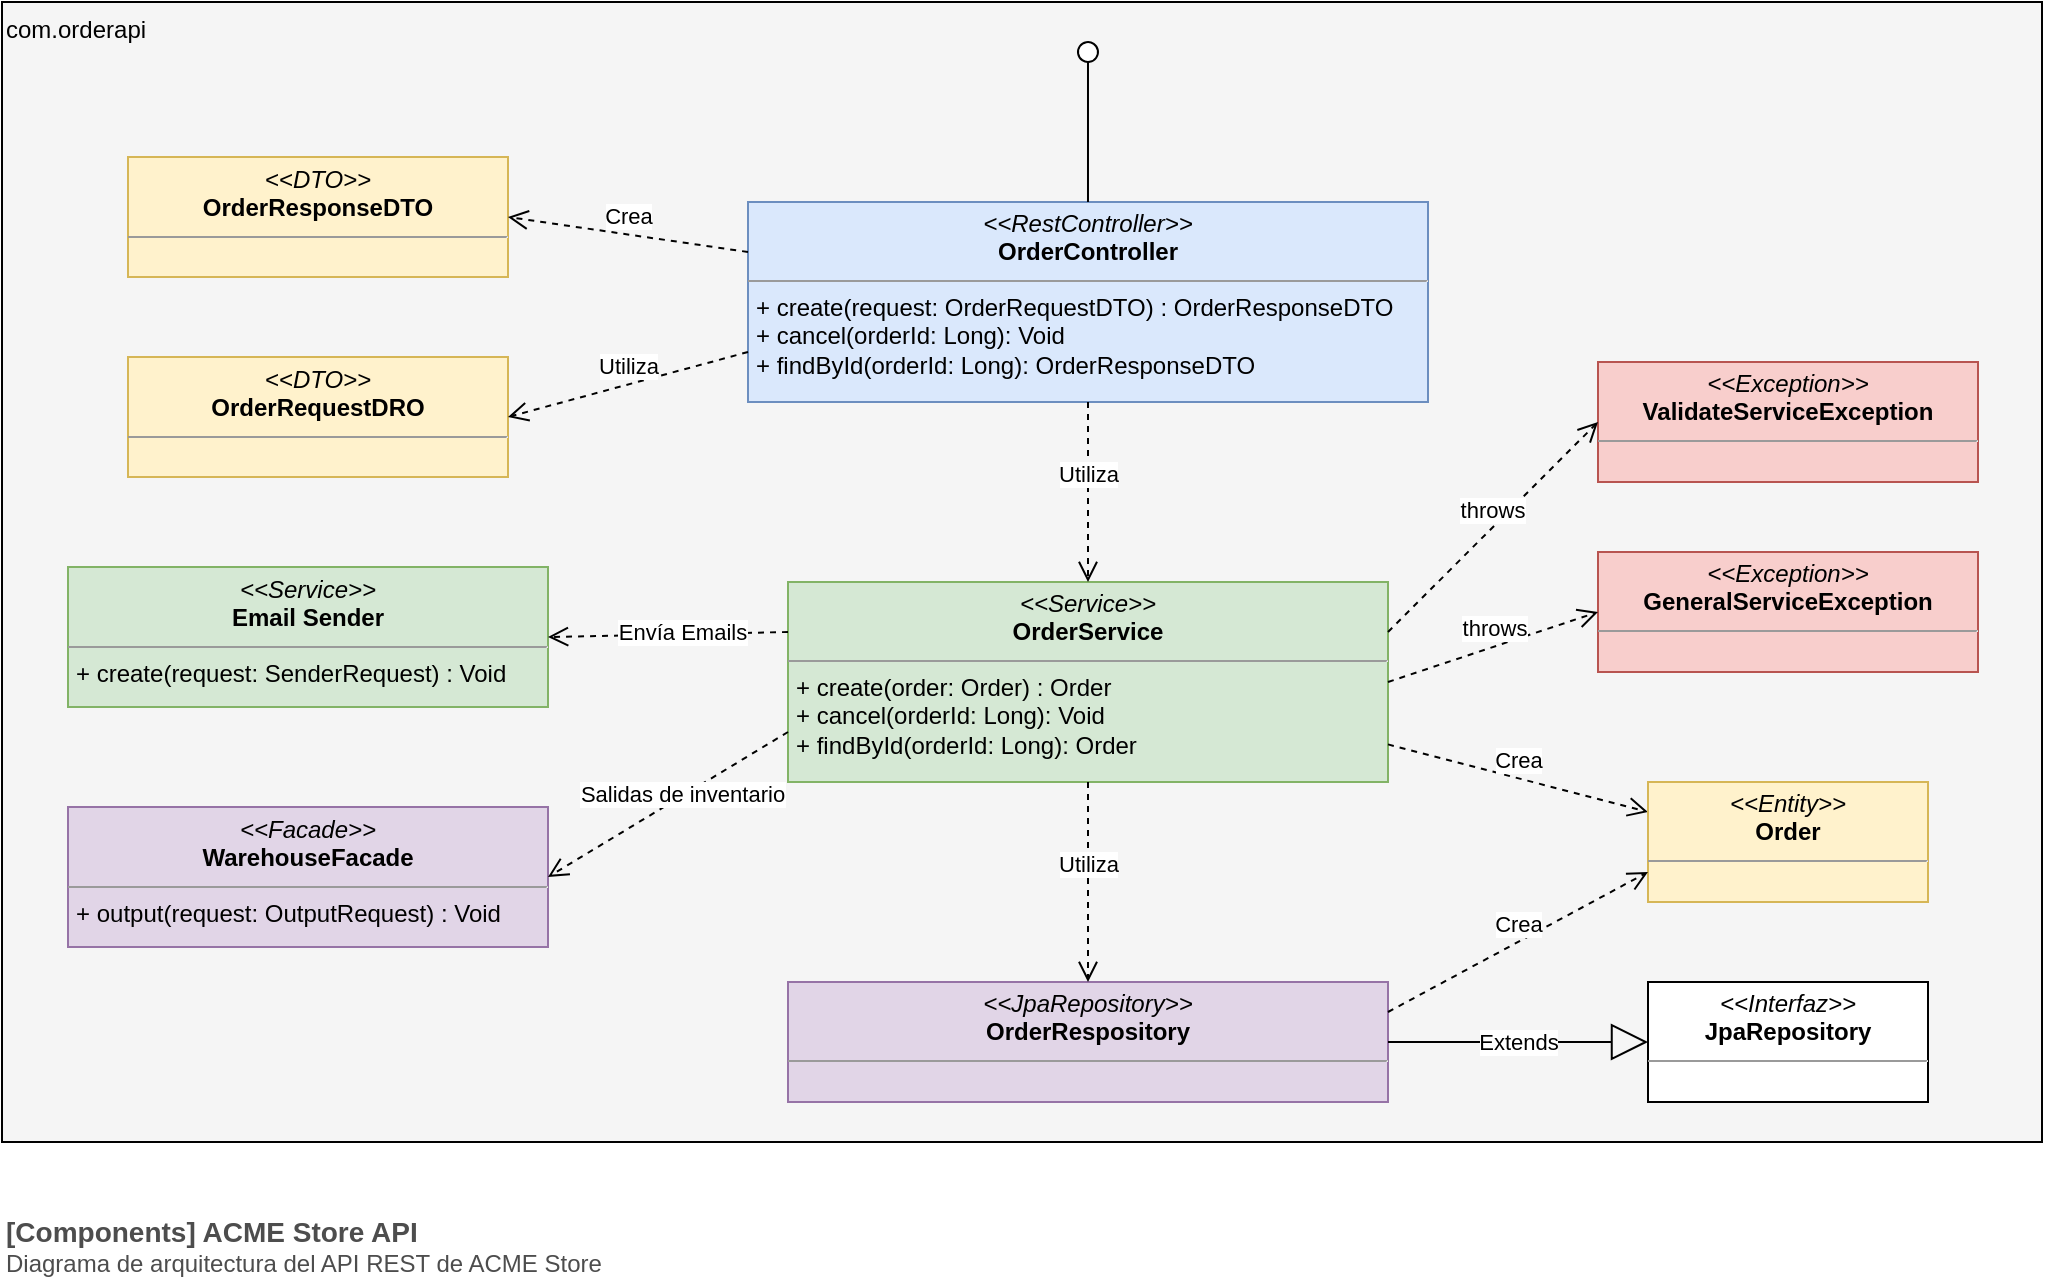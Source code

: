 <mxfile version="14.5.1" type="device"><diagram id="Dm6-c0FhstBRY-bzLGZH" name="clases"><mxGraphModel dx="3103" dy="2243" grid="1" gridSize="10" guides="1" tooltips="1" connect="1" arrows="1" fold="1" page="1" pageScale="1" pageWidth="1100" pageHeight="850" math="0" shadow="0"><root><mxCell id="0"/><mxCell id="1" parent="0"/><mxCell id="ZICd1q9MJTyVrwy9iEP0-1" value="com.orderapi" style="html=1;dropTarget=0;fontFamily=Helvetica;fontSize=12;fontColor=#000000;align=left;strokeColor=#000000;fillColor=#f5f5f5;verticalAlign=top;" vertex="1" parent="1"><mxGeometry x="40" y="50" width="1020" height="570" as="geometry"/></mxCell><mxCell id="ZICd1q9MJTyVrwy9iEP0-2" value="&lt;p style=&quot;margin: 0px ; margin-top: 4px ; text-align: center&quot;&gt;&lt;i&gt;&amp;lt;&amp;lt;RestController&amp;gt;&amp;gt;&lt;/i&gt;&lt;br&gt;&lt;b&gt;OrderController&lt;/b&gt;&lt;/p&gt;&lt;hr size=&quot;1&quot;&gt;&lt;p style=&quot;margin: 0px ; margin-left: 4px&quot;&gt;&lt;/p&gt;&lt;p style=&quot;margin: 0px ; margin-left: 4px&quot;&gt;+ create(request: OrderRequestDTO) : OrderResponseDTO&lt;/p&gt;&lt;p style=&quot;margin: 0px ; margin-left: 4px&quot;&gt;+ cancel(orderId: Long): Void&lt;/p&gt;&lt;p style=&quot;margin: 0px ; margin-left: 4px&quot;&gt;+ findById(orderId: Long): OrderResponseDTO&lt;/p&gt;" style="verticalAlign=top;align=left;overflow=fill;fontSize=12;fontFamily=Helvetica;html=1;fillColor=#dae8fc;strokeColor=#6c8ebf;" vertex="1" parent="1"><mxGeometry x="413" y="150" width="340" height="100" as="geometry"/></mxCell><mxCell id="ZICd1q9MJTyVrwy9iEP0-3" value="&lt;p style=&quot;margin: 0px ; margin-top: 4px ; text-align: center&quot;&gt;&lt;i&gt;&amp;lt;&amp;lt;Service&amp;gt;&amp;gt;&lt;/i&gt;&lt;br&gt;&lt;b&gt;OrderService&lt;/b&gt;&lt;/p&gt;&lt;hr size=&quot;1&quot;&gt;&lt;p style=&quot;margin: 0px ; margin-left: 4px&quot;&gt;&lt;/p&gt;&lt;p style=&quot;margin: 0px ; margin-left: 4px&quot;&gt;+ create(order: Order) : Order&lt;/p&gt;&lt;p style=&quot;margin: 0px ; margin-left: 4px&quot;&gt;+ cancel(orderId: Long): Void&lt;/p&gt;&lt;p style=&quot;margin: 0px ; margin-left: 4px&quot;&gt;+ findById(orderId: Long): Order&lt;/p&gt;" style="verticalAlign=top;align=left;overflow=fill;fontSize=12;fontFamily=Helvetica;html=1;fillColor=#d5e8d4;strokeColor=#82b366;" vertex="1" parent="1"><mxGeometry x="433" y="340" width="300" height="100" as="geometry"/></mxCell><object label="Utiliza" id="ZICd1q9MJTyVrwy9iEP0-4"><mxCell style="html=1;verticalAlign=bottom;endArrow=open;dashed=1;endSize=8;shadow=0;exitX=0.5;exitY=1;exitDx=0;exitDy=0;entryX=0.5;entryY=0;entryDx=0;entryDy=0;" edge="1" parent="1" source="ZICd1q9MJTyVrwy9iEP0-2" target="ZICd1q9MJTyVrwy9iEP0-3"><mxGeometry relative="1" as="geometry"><mxPoint x="673" y="370" as="sourcePoint"/><mxPoint x="593" y="370" as="targetPoint"/></mxGeometry></mxCell></object><object label="Crea" id="ZICd1q9MJTyVrwy9iEP0-5"><mxCell style="html=1;verticalAlign=bottom;endArrow=open;dashed=1;endSize=8;shadow=0;exitX=1;exitY=0.812;exitDx=0;exitDy=0;entryX=0;entryY=0.25;entryDx=0;entryDy=0;exitPerimeter=0;" edge="1" parent="1" source="ZICd1q9MJTyVrwy9iEP0-3" target="ZICd1q9MJTyVrwy9iEP0-6"><mxGeometry relative="1" as="geometry"><mxPoint x="593" y="260" as="sourcePoint"/><mxPoint x="323" y="490" as="targetPoint"/></mxGeometry></mxCell></object><mxCell id="ZICd1q9MJTyVrwy9iEP0-6" value="&lt;p style=&quot;margin: 0px ; margin-top: 4px ; text-align: center&quot;&gt;&lt;i&gt;&amp;lt;&amp;lt;Entity&amp;gt;&amp;gt;&lt;/i&gt;&lt;br&gt;&lt;b&gt;Order&lt;/b&gt;&lt;/p&gt;&lt;hr size=&quot;1&quot;&gt;&lt;p style=&quot;margin: 0px ; margin-left: 4px&quot;&gt;&lt;br&gt;&lt;/p&gt;" style="verticalAlign=top;align=left;overflow=fill;fontSize=12;fontFamily=Helvetica;html=1;fillColor=#fff2cc;strokeColor=#d6b656;" vertex="1" parent="1"><mxGeometry x="863" y="440" width="140" height="60" as="geometry"/></mxCell><mxCell id="ZICd1q9MJTyVrwy9iEP0-7" value="&lt;p style=&quot;margin: 0px ; margin-top: 4px ; text-align: center&quot;&gt;&lt;i&gt;&amp;lt;&amp;lt;DTO&amp;gt;&amp;gt;&lt;/i&gt;&lt;br&gt;&lt;b&gt;OrderRequestDRO&lt;/b&gt;&lt;/p&gt;&lt;hr size=&quot;1&quot;&gt;&lt;p style=&quot;margin: 0px ; margin-left: 4px&quot;&gt;&lt;br&gt;&lt;/p&gt;" style="verticalAlign=top;align=left;overflow=fill;fontSize=12;fontFamily=Helvetica;html=1;fillColor=#fff2cc;strokeColor=#d6b656;" vertex="1" parent="1"><mxGeometry x="103" y="227.5" width="190" height="60" as="geometry"/></mxCell><object label="Utiliza" id="ZICd1q9MJTyVrwy9iEP0-8"><mxCell style="html=1;verticalAlign=bottom;endArrow=open;dashed=1;endSize=8;shadow=0;exitX=0;exitY=0.75;exitDx=0;exitDy=0;entryX=1;entryY=0.5;entryDx=0;entryDy=0;" edge="1" parent="1" source="ZICd1q9MJTyVrwy9iEP0-2" target="ZICd1q9MJTyVrwy9iEP0-7"><mxGeometry relative="1" as="geometry"><mxPoint x="593" y="260" as="sourcePoint"/><mxPoint x="593" y="350" as="targetPoint"/></mxGeometry></mxCell></object><mxCell id="ZICd1q9MJTyVrwy9iEP0-9" value="&lt;p style=&quot;margin: 0px ; margin-top: 4px ; text-align: center&quot;&gt;&lt;i&gt;&amp;lt;&amp;lt;DTO&amp;gt;&amp;gt;&lt;/i&gt;&lt;br&gt;&lt;b&gt;OrderResponseDTO&lt;/b&gt;&lt;/p&gt;&lt;hr size=&quot;1&quot;&gt;&lt;p style=&quot;margin: 0px ; margin-left: 4px&quot;&gt;&lt;br&gt;&lt;/p&gt;" style="verticalAlign=top;align=left;overflow=fill;fontSize=12;fontFamily=Helvetica;html=1;fillColor=#fff2cc;strokeColor=#d6b656;" vertex="1" parent="1"><mxGeometry x="103" y="127.5" width="190" height="60" as="geometry"/></mxCell><object label="Crea" id="ZICd1q9MJTyVrwy9iEP0-10"><mxCell style="html=1;verticalAlign=bottom;endArrow=open;dashed=1;endSize=8;shadow=0;exitX=0;exitY=0.25;exitDx=0;exitDy=0;entryX=1;entryY=0.5;entryDx=0;entryDy=0;" edge="1" parent="1" source="ZICd1q9MJTyVrwy9iEP0-2" target="ZICd1q9MJTyVrwy9iEP0-9"><mxGeometry relative="1" as="geometry"><mxPoint x="423.0" y="235" as="sourcePoint"/><mxPoint x="253.0" y="280" as="targetPoint"/></mxGeometry></mxCell></object><mxCell id="ZICd1q9MJTyVrwy9iEP0-11" value="&lt;p style=&quot;margin: 0px ; margin-top: 4px ; text-align: center&quot;&gt;&lt;i&gt;&amp;lt;&amp;lt;Exception&amp;gt;&amp;gt;&lt;/i&gt;&lt;br&gt;&lt;b&gt;ValidateServiceException&lt;/b&gt;&lt;/p&gt;&lt;hr size=&quot;1&quot;&gt;&lt;p style=&quot;margin: 0px ; margin-left: 4px&quot;&gt;&lt;br&gt;&lt;/p&gt;" style="verticalAlign=top;align=left;overflow=fill;fontSize=12;fontFamily=Helvetica;html=1;fillColor=#f8cecc;strokeColor=#b85450;" vertex="1" parent="1"><mxGeometry x="838" y="230" width="190" height="60" as="geometry"/></mxCell><mxCell id="ZICd1q9MJTyVrwy9iEP0-12" value="&lt;p style=&quot;margin: 0px ; margin-top: 4px ; text-align: center&quot;&gt;&lt;i&gt;&amp;lt;&amp;lt;Exception&amp;gt;&amp;gt;&lt;/i&gt;&lt;br&gt;&lt;b&gt;GeneralServiceException&lt;/b&gt;&lt;/p&gt;&lt;hr size=&quot;1&quot;&gt;&lt;p style=&quot;margin: 0px ; margin-left: 4px&quot;&gt;&lt;br&gt;&lt;/p&gt;" style="verticalAlign=top;align=left;overflow=fill;fontSize=12;fontFamily=Helvetica;html=1;fillColor=#f8cecc;strokeColor=#b85450;" vertex="1" parent="1"><mxGeometry x="838" y="325" width="190" height="60" as="geometry"/></mxCell><object label="throws" id="ZICd1q9MJTyVrwy9iEP0-13"><mxCell style="html=1;verticalAlign=bottom;endArrow=open;dashed=1;endSize=8;shadow=0;exitX=1;exitY=0.5;exitDx=0;exitDy=0;entryX=0;entryY=0.5;entryDx=0;entryDy=0;" edge="1" parent="1" source="ZICd1q9MJTyVrwy9iEP0-3" target="ZICd1q9MJTyVrwy9iEP0-12"><mxGeometry relative="1" as="geometry"><mxPoint x="593" y="260" as="sourcePoint"/><mxPoint x="593" y="350" as="targetPoint"/></mxGeometry></mxCell></object><object label="throws" id="ZICd1q9MJTyVrwy9iEP0-14"><mxCell style="html=1;verticalAlign=bottom;endArrow=open;dashed=1;endSize=8;shadow=0;exitX=1;exitY=0.25;exitDx=0;exitDy=0;entryX=0;entryY=0.5;entryDx=0;entryDy=0;" edge="1" parent="1" source="ZICd1q9MJTyVrwy9iEP0-3" target="ZICd1q9MJTyVrwy9iEP0-11"><mxGeometry relative="1" as="geometry"><mxPoint x="743" y="425" as="sourcePoint"/><mxPoint x="913" y="470" as="targetPoint"/></mxGeometry></mxCell></object><mxCell id="ZICd1q9MJTyVrwy9iEP0-15" value="&lt;p style=&quot;margin: 0px ; margin-top: 4px ; text-align: center&quot;&gt;&lt;i&gt;&amp;lt;&amp;lt;JpaRepository&amp;gt;&amp;gt;&lt;/i&gt;&lt;br&gt;&lt;b&gt;OrderRespository&lt;/b&gt;&lt;/p&gt;&lt;hr size=&quot;1&quot;&gt;&lt;p style=&quot;margin: 0px ; margin-left: 4px&quot;&gt;&lt;/p&gt;&lt;p style=&quot;margin: 0px ; margin-left: 4px&quot;&gt;&lt;br&gt;&lt;/p&gt;" style="verticalAlign=top;align=left;overflow=fill;fontSize=12;fontFamily=Helvetica;html=1;fillColor=#e1d5e7;strokeColor=#9673a6;" vertex="1" parent="1"><mxGeometry x="433" y="540" width="300" height="60" as="geometry"/></mxCell><object label="Utiliza" id="ZICd1q9MJTyVrwy9iEP0-16"><mxCell style="html=1;verticalAlign=bottom;endArrow=open;dashed=1;endSize=8;shadow=0;exitX=0.5;exitY=1;exitDx=0;exitDy=0;" edge="1" parent="1" source="ZICd1q9MJTyVrwy9iEP0-3" target="ZICd1q9MJTyVrwy9iEP0-15"><mxGeometry relative="1" as="geometry"><mxPoint x="593" y="260" as="sourcePoint"/><mxPoint x="593" y="350" as="targetPoint"/></mxGeometry></mxCell></object><object label="Crea" id="ZICd1q9MJTyVrwy9iEP0-17"><mxCell style="html=1;verticalAlign=bottom;endArrow=open;dashed=1;endSize=8;shadow=0;exitX=1;exitY=0.25;exitDx=0;exitDy=0;entryX=0;entryY=0.75;entryDx=0;entryDy=0;" edge="1" parent="1" source="ZICd1q9MJTyVrwy9iEP0-15" target="ZICd1q9MJTyVrwy9iEP0-6"><mxGeometry relative="1" as="geometry"><mxPoint x="518" y="450" as="sourcePoint"/><mxPoint x="308" y="500" as="targetPoint"/></mxGeometry></mxCell></object><mxCell id="ZICd1q9MJTyVrwy9iEP0-18" value="" style="rounded=0;orthogonalLoop=1;jettySize=auto;html=1;endArrow=none;endFill=0;shadow=0;exitX=0.5;exitY=0;exitDx=0;exitDy=0;" edge="1" parent="1" source="ZICd1q9MJTyVrwy9iEP0-2" target="ZICd1q9MJTyVrwy9iEP0-19"><mxGeometry relative="1" as="geometry"><mxPoint x="533" y="35" as="sourcePoint"/></mxGeometry></mxCell><mxCell id="ZICd1q9MJTyVrwy9iEP0-19" value="" style="ellipse;whiteSpace=wrap;html=1;fontFamily=Helvetica;fontSize=12;fontColor=#000000;align=center;strokeColor=#000000;fillColor=#ffffff;points=[];aspect=fixed;resizable=0;rotation=-10;direction=south;" vertex="1" parent="1"><mxGeometry x="578" y="70" width="10" height="10" as="geometry"/></mxCell><mxCell id="ZICd1q9MJTyVrwy9iEP0-20" value="&lt;p style=&quot;margin: 0px ; margin-top: 4px ; text-align: center&quot;&gt;&lt;i&gt;&amp;lt;&amp;lt;Interfaz&amp;gt;&amp;gt;&lt;/i&gt;&lt;br&gt;&lt;b&gt;JpaRepository&lt;/b&gt;&lt;/p&gt;&lt;hr size=&quot;1&quot;&gt;&lt;p style=&quot;margin: 0px ; margin-left: 4px&quot;&gt;&lt;/p&gt;&lt;p style=&quot;margin: 0px ; margin-left: 4px&quot;&gt;&lt;br&gt;&lt;/p&gt;" style="verticalAlign=top;align=left;overflow=fill;fontSize=12;fontFamily=Helvetica;html=1;" vertex="1" parent="1"><mxGeometry x="863" y="540" width="140" height="60" as="geometry"/></mxCell><mxCell id="ZICd1q9MJTyVrwy9iEP0-21" value="Extends" style="endArrow=block;endSize=16;endFill=0;html=1;shadow=0;entryX=0;entryY=0.5;entryDx=0;entryDy=0;exitX=1;exitY=0.5;exitDx=0;exitDy=0;" edge="1" parent="1" source="ZICd1q9MJTyVrwy9iEP0-15" target="ZICd1q9MJTyVrwy9iEP0-20"><mxGeometry width="160" relative="1" as="geometry"><mxPoint x="633" y="630" as="sourcePoint"/><mxPoint x="793" y="630" as="targetPoint"/></mxGeometry></mxCell><mxCell id="ZICd1q9MJTyVrwy9iEP0-22" value="&lt;p style=&quot;margin: 0px ; margin-top: 4px ; text-align: center&quot;&gt;&lt;i&gt;&amp;lt;&amp;lt;Service&amp;gt;&amp;gt;&lt;/i&gt;&lt;br&gt;&lt;b&gt;Email Sender&lt;/b&gt;&lt;/p&gt;&lt;hr size=&quot;1&quot;&gt;&lt;p style=&quot;margin: 0px ; margin-left: 4px&quot;&gt;&lt;/p&gt;&lt;p style=&quot;margin: 0px ; margin-left: 4px&quot;&gt;+ create(request: SenderRequest) : Void&lt;/p&gt;" style="verticalAlign=top;align=left;overflow=fill;fontSize=12;fontFamily=Helvetica;html=1;fillColor=#d5e8d4;strokeColor=#82b366;" vertex="1" parent="1"><mxGeometry x="73" y="332.5" width="240" height="70" as="geometry"/></mxCell><object label="" id="ZICd1q9MJTyVrwy9iEP0-23"><mxCell style="html=1;verticalAlign=bottom;endArrow=open;dashed=1;endSize=8;shadow=0;exitX=0;exitY=0.25;exitDx=0;exitDy=0;entryX=1;entryY=0.5;entryDx=0;entryDy=0;" edge="1" parent="1" source="ZICd1q9MJTyVrwy9iEP0-3" target="ZICd1q9MJTyVrwy9iEP0-22"><mxGeometry relative="1" as="geometry"><mxPoint x="443" y="425" as="sourcePoint"/><mxPoint x="353" y="485" as="targetPoint"/></mxGeometry></mxCell></object><mxCell id="ZICd1q9MJTyVrwy9iEP0-24" value="Envía Emails" style="edgeLabel;html=1;align=center;verticalAlign=middle;resizable=0;points=[];" vertex="1" connectable="0" parent="ZICd1q9MJTyVrwy9iEP0-23"><mxGeometry x="-0.118" y="-1" relative="1" as="geometry"><mxPoint as="offset"/></mxGeometry></mxCell><mxCell id="ZICd1q9MJTyVrwy9iEP0-25" value="&lt;p style=&quot;margin: 0px ; margin-top: 4px ; text-align: center&quot;&gt;&lt;i&gt;&amp;lt;&amp;lt;Facade&amp;gt;&amp;gt;&lt;/i&gt;&lt;br&gt;&lt;b&gt;WarehouseFacade&lt;/b&gt;&lt;/p&gt;&lt;hr size=&quot;1&quot;&gt;&lt;p style=&quot;margin: 0px ; margin-left: 4px&quot;&gt;&lt;/p&gt;&lt;p style=&quot;margin: 0px ; margin-left: 4px&quot;&gt;+ output(request: OutputRequest) : Void&lt;/p&gt;" style="verticalAlign=top;align=left;overflow=fill;fontSize=12;fontFamily=Helvetica;html=1;fillColor=#e1d5e7;strokeColor=#9673a6;" vertex="1" parent="1"><mxGeometry x="73" y="452.5" width="240" height="70" as="geometry"/></mxCell><object label="" id="ZICd1q9MJTyVrwy9iEP0-26"><mxCell style="html=1;verticalAlign=bottom;endArrow=open;dashed=1;endSize=8;shadow=0;exitX=0;exitY=0.75;exitDx=0;exitDy=0;entryX=1;entryY=0.5;entryDx=0;entryDy=0;" edge="1" parent="1" source="ZICd1q9MJTyVrwy9iEP0-3" target="ZICd1q9MJTyVrwy9iEP0-25"><mxGeometry relative="1" as="geometry"><mxPoint x="443" y="375" as="sourcePoint"/><mxPoint x="273" y="375" as="targetPoint"/></mxGeometry></mxCell></object><mxCell id="ZICd1q9MJTyVrwy9iEP0-27" value="Salidas de inventario" style="edgeLabel;html=1;align=center;verticalAlign=middle;resizable=0;points=[];" vertex="1" connectable="0" parent="ZICd1q9MJTyVrwy9iEP0-26"><mxGeometry x="-0.118" y="-1" relative="1" as="geometry"><mxPoint as="offset"/></mxGeometry></mxCell><object label="&lt;div&gt;&lt;font color=&quot;#4D4D4D&quot;&gt;&lt;b&gt;&lt;font style=&quot;font-size: 14px&quot;&gt;[Components] %A_C3_DIAGRAM_NAME%&lt;br&gt;&lt;/font&gt;&lt;/b&gt;&lt;/font&gt;&lt;/div&gt;&lt;div&gt;&lt;font style=&quot;font-size: 12px&quot; color=&quot;#4D4D4D&quot;&gt;%B_C3_DIAGRAM_DESCRIPTION%&lt;br&gt;&lt;/font&gt;&lt;/div&gt;" placeholders="1" A_C3_DIAGRAM_NAME="ACME Store API" B_C3_DIAGRAM_DESCRIPTION="Diagrama de arquitectura del API REST de ACME Store" id="ZICd1q9MJTyVrwy9iEP0-28"><mxCell style="text;html=1;strokeColor=none;fillColor=none;align=left;verticalAlign=top;whiteSpace=wrap;rounded=0;metaEdit=1;allowArrows=0;resizable=1;rotatable=0;connectable=0;" vertex="1" parent="1"><mxGeometry x="40" y="650" width="390" height="40" as="geometry"/></mxCell></object></root></mxGraphModel></diagram></mxfile>